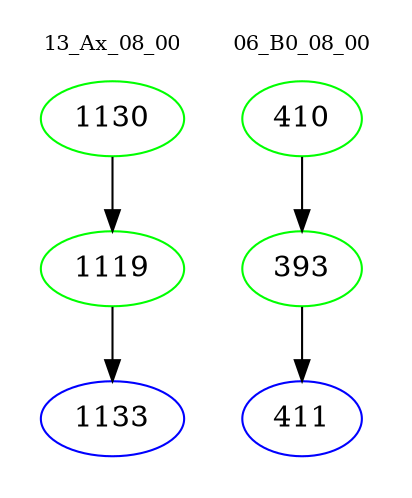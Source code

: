 digraph{
subgraph cluster_0 {
color = white
label = "13_Ax_08_00";
fontsize=10;
T0_1130 [label="1130", color="green"]
T0_1130 -> T0_1119 [color="black"]
T0_1119 [label="1119", color="green"]
T0_1119 -> T0_1133 [color="black"]
T0_1133 [label="1133", color="blue"]
}
subgraph cluster_1 {
color = white
label = "06_B0_08_00";
fontsize=10;
T1_410 [label="410", color="green"]
T1_410 -> T1_393 [color="black"]
T1_393 [label="393", color="green"]
T1_393 -> T1_411 [color="black"]
T1_411 [label="411", color="blue"]
}
}
